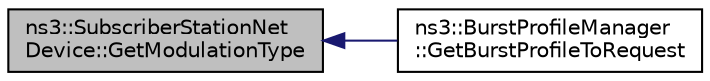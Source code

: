 digraph "ns3::SubscriberStationNetDevice::GetModulationType"
{
  edge [fontname="Helvetica",fontsize="10",labelfontname="Helvetica",labelfontsize="10"];
  node [fontname="Helvetica",fontsize="10",shape=record];
  rankdir="LR";
  Node1 [label="ns3::SubscriberStationNet\lDevice::GetModulationType",height=0.2,width=0.4,color="black", fillcolor="grey75", style="filled", fontcolor="black"];
  Node1 -> Node2 [dir="back",color="midnightblue",fontsize="10",style="solid"];
  Node2 [label="ns3::BurstProfileManager\l::GetBurstProfileToRequest",height=0.2,width=0.4,color="black", fillcolor="white", style="filled",URL="$dc/d94/classns3_1_1BurstProfileManager.html#aa3a8bea76b9da0541365225fa48d2616",tooltip="Get burst profile to request. "];
}
